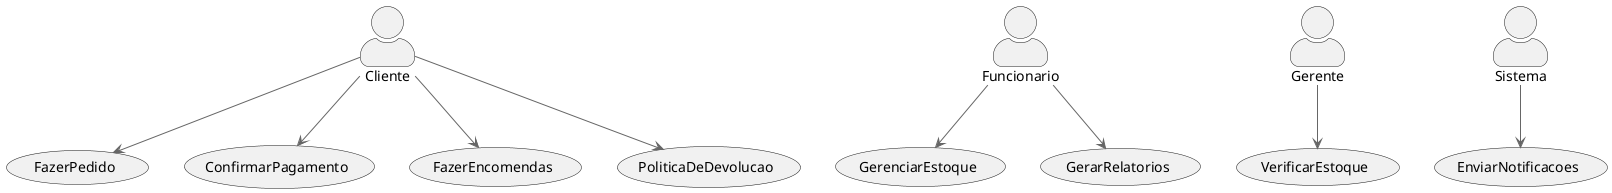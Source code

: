 @startuml fluxo
!include <C4/C4_Context>

actor Cliente
actor Funcionario
actor Gerente
actor Sistema

usecase FazerPedido
usecase GerenciarEstoque
usecase ConfirmarPagamento
usecase EnviarNotificacoes
usecase FazerEncomendas
usecase GerarRelatorios
usecase VerificarEstoque
usecase PoliticaDeDevolucao

Cliente --> FazerPedido
Funcionario --> GerenciarEstoque
Funcionario --> GerarRelatorios
Cliente --> FazerEncomendas
Cliente --> ConfirmarPagamento
Sistema --> EnviarNotificacoes
Gerente --> VerificarEstoque
Cliente --> PoliticaDeDevolucao

@enduml
